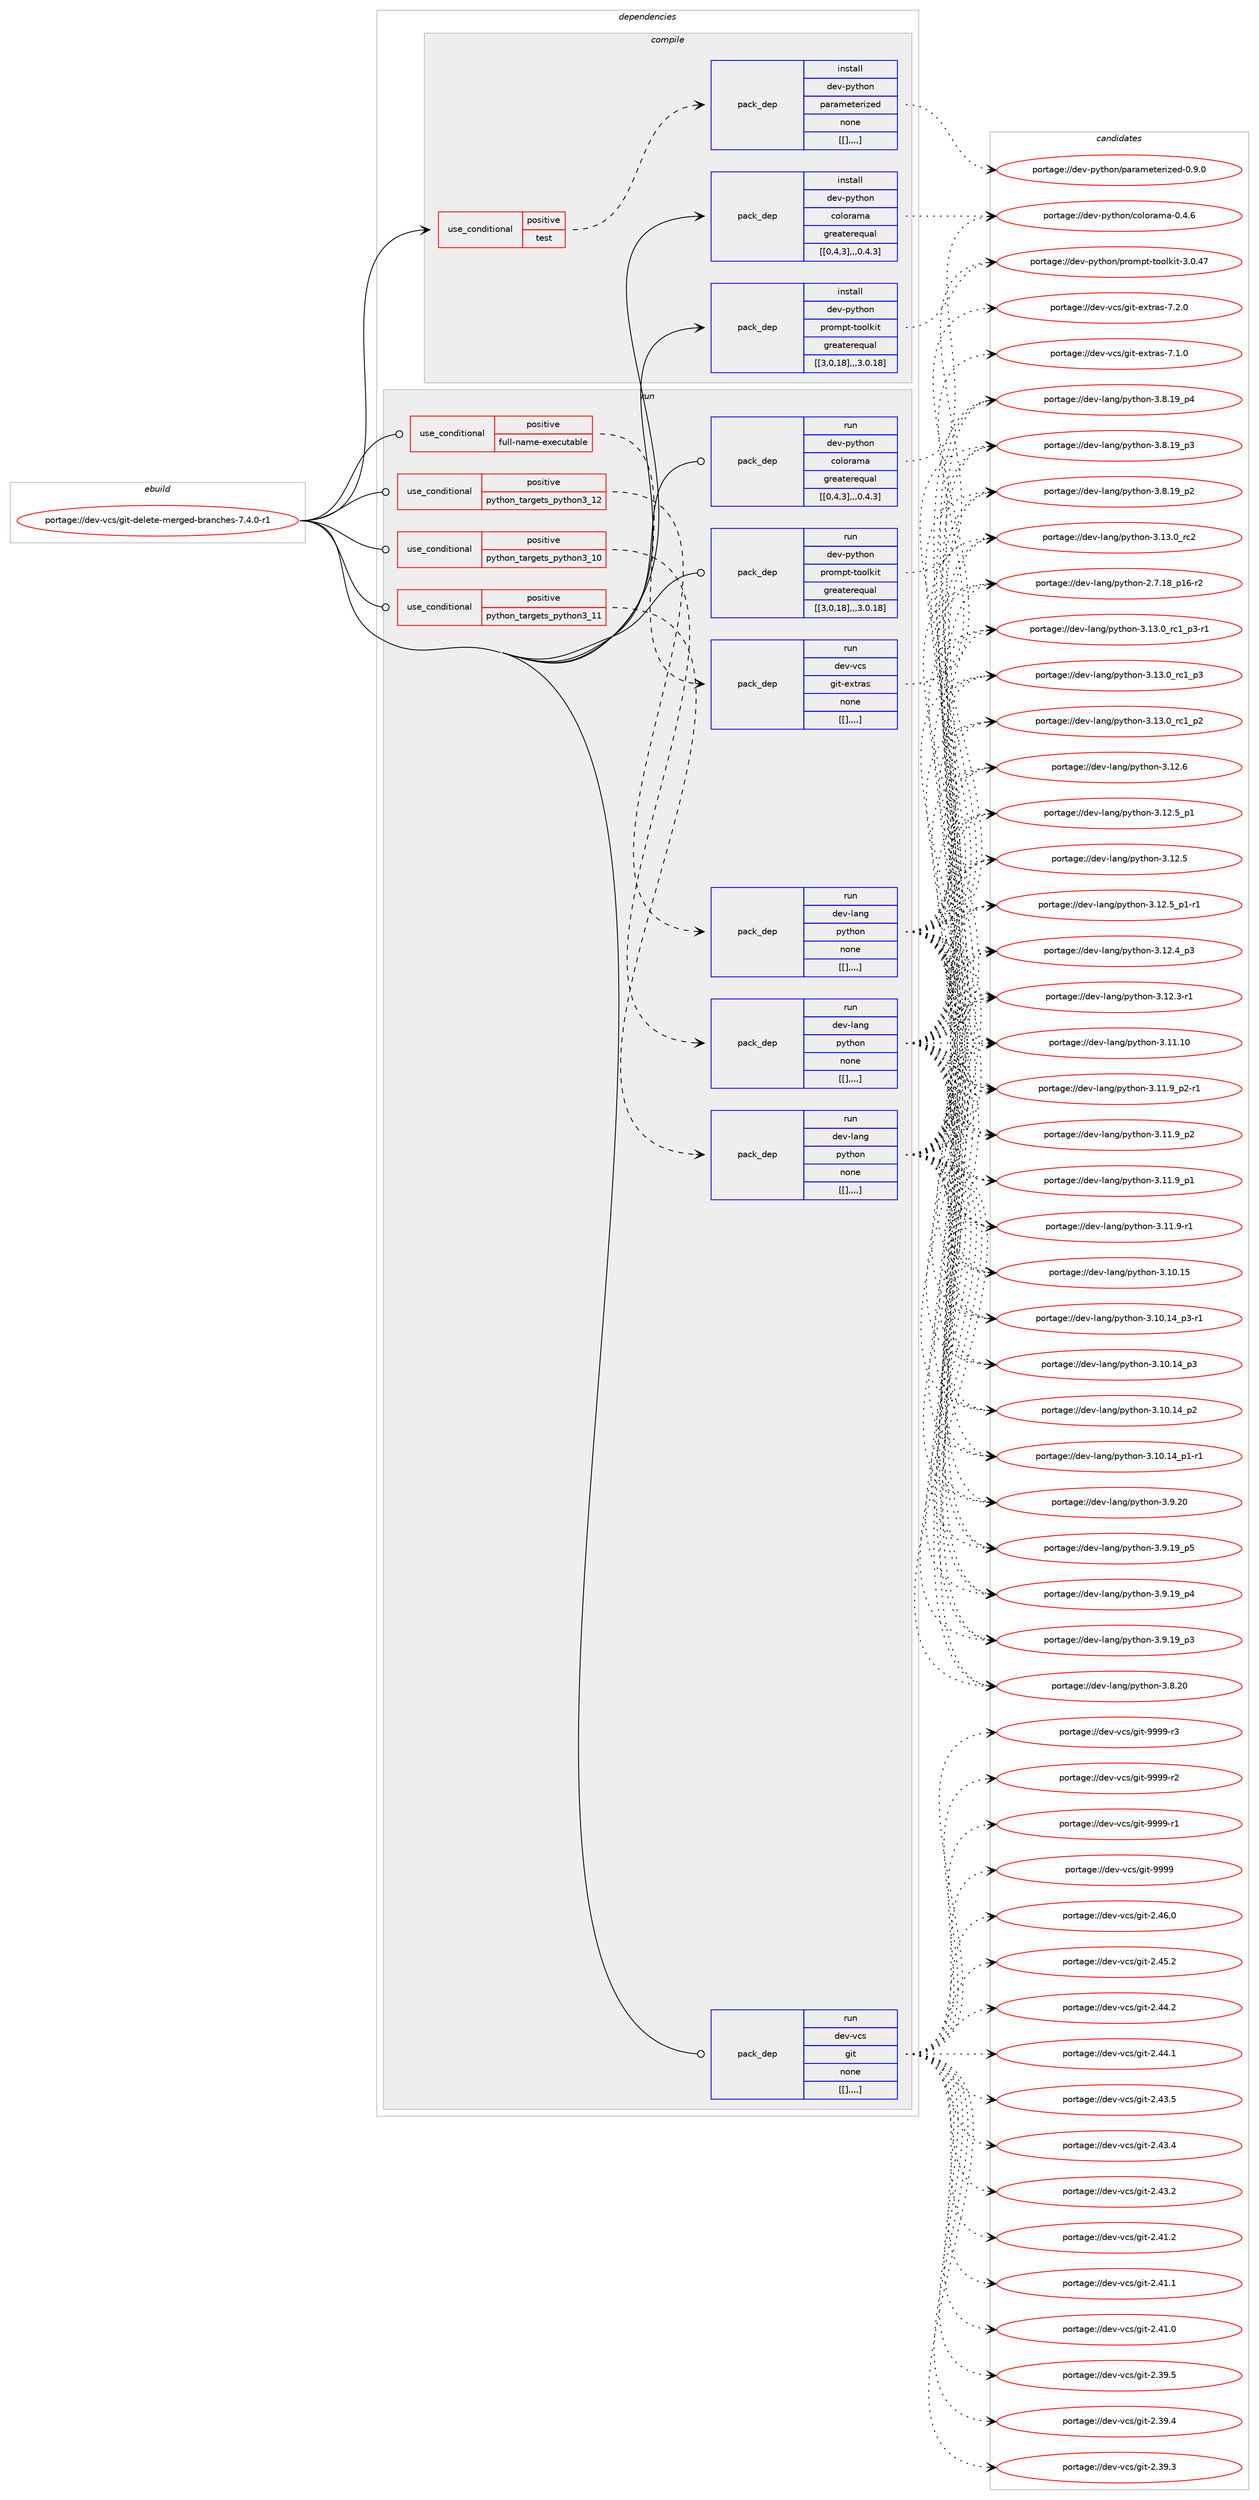 digraph prolog {

# *************
# Graph options
# *************

newrank=true;
concentrate=true;
compound=true;
graph [rankdir=LR,fontname=Helvetica,fontsize=10,ranksep=1.5];#, ranksep=2.5, nodesep=0.2];
edge  [arrowhead=vee];
node  [fontname=Helvetica,fontsize=10];

# **********
# The ebuild
# **********

subgraph cluster_leftcol {
color=gray;
label=<<i>ebuild</i>>;
id [label="portage://dev-vcs/git-delete-merged-branches-7.4.0-r1", color=red, width=4, href="../dev-vcs/git-delete-merged-branches-7.4.0-r1.svg"];
}

# ****************
# The dependencies
# ****************

subgraph cluster_midcol {
color=gray;
label=<<i>dependencies</i>>;
subgraph cluster_compile {
fillcolor="#eeeeee";
style=filled;
label=<<i>compile</i>>;
subgraph cond64292 {
dependency226148 [label=<<TABLE BORDER="0" CELLBORDER="1" CELLSPACING="0" CELLPADDING="4"><TR><TD ROWSPAN="3" CELLPADDING="10">use_conditional</TD></TR><TR><TD>positive</TD></TR><TR><TD>test</TD></TR></TABLE>>, shape=none, color=red];
subgraph pack160401 {
dependency226149 [label=<<TABLE BORDER="0" CELLBORDER="1" CELLSPACING="0" CELLPADDING="4" WIDTH="220"><TR><TD ROWSPAN="6" CELLPADDING="30">pack_dep</TD></TR><TR><TD WIDTH="110">install</TD></TR><TR><TD>dev-python</TD></TR><TR><TD>parameterized</TD></TR><TR><TD>none</TD></TR><TR><TD>[[],,,,]</TD></TR></TABLE>>, shape=none, color=blue];
}
dependency226148:e -> dependency226149:w [weight=20,style="dashed",arrowhead="vee"];
}
id:e -> dependency226148:w [weight=20,style="solid",arrowhead="vee"];
subgraph pack160402 {
dependency226150 [label=<<TABLE BORDER="0" CELLBORDER="1" CELLSPACING="0" CELLPADDING="4" WIDTH="220"><TR><TD ROWSPAN="6" CELLPADDING="30">pack_dep</TD></TR><TR><TD WIDTH="110">install</TD></TR><TR><TD>dev-python</TD></TR><TR><TD>colorama</TD></TR><TR><TD>greaterequal</TD></TR><TR><TD>[[0,4,3],,,0.4.3]</TD></TR></TABLE>>, shape=none, color=blue];
}
id:e -> dependency226150:w [weight=20,style="solid",arrowhead="vee"];
subgraph pack160403 {
dependency226151 [label=<<TABLE BORDER="0" CELLBORDER="1" CELLSPACING="0" CELLPADDING="4" WIDTH="220"><TR><TD ROWSPAN="6" CELLPADDING="30">pack_dep</TD></TR><TR><TD WIDTH="110">install</TD></TR><TR><TD>dev-python</TD></TR><TR><TD>prompt-toolkit</TD></TR><TR><TD>greaterequal</TD></TR><TR><TD>[[3,0,18],,,3.0.18]</TD></TR></TABLE>>, shape=none, color=blue];
}
id:e -> dependency226151:w [weight=20,style="solid",arrowhead="vee"];
}
subgraph cluster_compileandrun {
fillcolor="#eeeeee";
style=filled;
label=<<i>compile and run</i>>;
}
subgraph cluster_run {
fillcolor="#eeeeee";
style=filled;
label=<<i>run</i>>;
subgraph cond64293 {
dependency226152 [label=<<TABLE BORDER="0" CELLBORDER="1" CELLSPACING="0" CELLPADDING="4"><TR><TD ROWSPAN="3" CELLPADDING="10">use_conditional</TD></TR><TR><TD>positive</TD></TR><TR><TD>full-name-executable</TD></TR></TABLE>>, shape=none, color=red];
subgraph pack160404 {
dependency226153 [label=<<TABLE BORDER="0" CELLBORDER="1" CELLSPACING="0" CELLPADDING="4" WIDTH="220"><TR><TD ROWSPAN="6" CELLPADDING="30">pack_dep</TD></TR><TR><TD WIDTH="110">run</TD></TR><TR><TD>dev-vcs</TD></TR><TR><TD>git-extras</TD></TR><TR><TD>none</TD></TR><TR><TD>[[],,,,]</TD></TR></TABLE>>, shape=none, color=blue];
}
dependency226152:e -> dependency226153:w [weight=20,style="dashed",arrowhead="vee"];
}
id:e -> dependency226152:w [weight=20,style="solid",arrowhead="odot"];
subgraph cond64294 {
dependency226154 [label=<<TABLE BORDER="0" CELLBORDER="1" CELLSPACING="0" CELLPADDING="4"><TR><TD ROWSPAN="3" CELLPADDING="10">use_conditional</TD></TR><TR><TD>positive</TD></TR><TR><TD>python_targets_python3_10</TD></TR></TABLE>>, shape=none, color=red];
subgraph pack160405 {
dependency226155 [label=<<TABLE BORDER="0" CELLBORDER="1" CELLSPACING="0" CELLPADDING="4" WIDTH="220"><TR><TD ROWSPAN="6" CELLPADDING="30">pack_dep</TD></TR><TR><TD WIDTH="110">run</TD></TR><TR><TD>dev-lang</TD></TR><TR><TD>python</TD></TR><TR><TD>none</TD></TR><TR><TD>[[],,,,]</TD></TR></TABLE>>, shape=none, color=blue];
}
dependency226154:e -> dependency226155:w [weight=20,style="dashed",arrowhead="vee"];
}
id:e -> dependency226154:w [weight=20,style="solid",arrowhead="odot"];
subgraph cond64295 {
dependency226156 [label=<<TABLE BORDER="0" CELLBORDER="1" CELLSPACING="0" CELLPADDING="4"><TR><TD ROWSPAN="3" CELLPADDING="10">use_conditional</TD></TR><TR><TD>positive</TD></TR><TR><TD>python_targets_python3_11</TD></TR></TABLE>>, shape=none, color=red];
subgraph pack160406 {
dependency226157 [label=<<TABLE BORDER="0" CELLBORDER="1" CELLSPACING="0" CELLPADDING="4" WIDTH="220"><TR><TD ROWSPAN="6" CELLPADDING="30">pack_dep</TD></TR><TR><TD WIDTH="110">run</TD></TR><TR><TD>dev-lang</TD></TR><TR><TD>python</TD></TR><TR><TD>none</TD></TR><TR><TD>[[],,,,]</TD></TR></TABLE>>, shape=none, color=blue];
}
dependency226156:e -> dependency226157:w [weight=20,style="dashed",arrowhead="vee"];
}
id:e -> dependency226156:w [weight=20,style="solid",arrowhead="odot"];
subgraph cond64296 {
dependency226158 [label=<<TABLE BORDER="0" CELLBORDER="1" CELLSPACING="0" CELLPADDING="4"><TR><TD ROWSPAN="3" CELLPADDING="10">use_conditional</TD></TR><TR><TD>positive</TD></TR><TR><TD>python_targets_python3_12</TD></TR></TABLE>>, shape=none, color=red];
subgraph pack160407 {
dependency226159 [label=<<TABLE BORDER="0" CELLBORDER="1" CELLSPACING="0" CELLPADDING="4" WIDTH="220"><TR><TD ROWSPAN="6" CELLPADDING="30">pack_dep</TD></TR><TR><TD WIDTH="110">run</TD></TR><TR><TD>dev-lang</TD></TR><TR><TD>python</TD></TR><TR><TD>none</TD></TR><TR><TD>[[],,,,]</TD></TR></TABLE>>, shape=none, color=blue];
}
dependency226158:e -> dependency226159:w [weight=20,style="dashed",arrowhead="vee"];
}
id:e -> dependency226158:w [weight=20,style="solid",arrowhead="odot"];
subgraph pack160408 {
dependency226160 [label=<<TABLE BORDER="0" CELLBORDER="1" CELLSPACING="0" CELLPADDING="4" WIDTH="220"><TR><TD ROWSPAN="6" CELLPADDING="30">pack_dep</TD></TR><TR><TD WIDTH="110">run</TD></TR><TR><TD>dev-python</TD></TR><TR><TD>colorama</TD></TR><TR><TD>greaterequal</TD></TR><TR><TD>[[0,4,3],,,0.4.3]</TD></TR></TABLE>>, shape=none, color=blue];
}
id:e -> dependency226160:w [weight=20,style="solid",arrowhead="odot"];
subgraph pack160409 {
dependency226161 [label=<<TABLE BORDER="0" CELLBORDER="1" CELLSPACING="0" CELLPADDING="4" WIDTH="220"><TR><TD ROWSPAN="6" CELLPADDING="30">pack_dep</TD></TR><TR><TD WIDTH="110">run</TD></TR><TR><TD>dev-python</TD></TR><TR><TD>prompt-toolkit</TD></TR><TR><TD>greaterequal</TD></TR><TR><TD>[[3,0,18],,,3.0.18]</TD></TR></TABLE>>, shape=none, color=blue];
}
id:e -> dependency226161:w [weight=20,style="solid",arrowhead="odot"];
subgraph pack160410 {
dependency226162 [label=<<TABLE BORDER="0" CELLBORDER="1" CELLSPACING="0" CELLPADDING="4" WIDTH="220"><TR><TD ROWSPAN="6" CELLPADDING="30">pack_dep</TD></TR><TR><TD WIDTH="110">run</TD></TR><TR><TD>dev-vcs</TD></TR><TR><TD>git</TD></TR><TR><TD>none</TD></TR><TR><TD>[[],,,,]</TD></TR></TABLE>>, shape=none, color=blue];
}
id:e -> dependency226162:w [weight=20,style="solid",arrowhead="odot"];
}
}

# **************
# The candidates
# **************

subgraph cluster_choices {
rank=same;
color=gray;
label=<<i>candidates</i>>;

subgraph choice160401 {
color=black;
nodesep=1;
choice10010111845112121116104111110471129711497109101116101114105122101100454846574648 [label="portage://dev-python/parameterized-0.9.0", color=red, width=4,href="../dev-python/parameterized-0.9.0.svg"];
dependency226149:e -> choice10010111845112121116104111110471129711497109101116101114105122101100454846574648:w [style=dotted,weight="100"];
}
subgraph choice160402 {
color=black;
nodesep=1;
choice1001011184511212111610411111047991111081111149710997454846524654 [label="portage://dev-python/colorama-0.4.6", color=red, width=4,href="../dev-python/colorama-0.4.6.svg"];
dependency226150:e -> choice1001011184511212111610411111047991111081111149710997454846524654:w [style=dotted,weight="100"];
}
subgraph choice160403 {
color=black;
nodesep=1;
choice10010111845112121116104111110471121141111091121164511611111110810710511645514648465255 [label="portage://dev-python/prompt-toolkit-3.0.47", color=red, width=4,href="../dev-python/prompt-toolkit-3.0.47.svg"];
dependency226151:e -> choice10010111845112121116104111110471121141111091121164511611111110810710511645514648465255:w [style=dotted,weight="100"];
}
subgraph choice160404 {
color=black;
nodesep=1;
choice1001011184511899115471031051164510112011611497115455546504648 [label="portage://dev-vcs/git-extras-7.2.0", color=red, width=4,href="../dev-vcs/git-extras-7.2.0.svg"];
choice1001011184511899115471031051164510112011611497115455546494648 [label="portage://dev-vcs/git-extras-7.1.0", color=red, width=4,href="../dev-vcs/git-extras-7.1.0.svg"];
dependency226153:e -> choice1001011184511899115471031051164510112011611497115455546504648:w [style=dotted,weight="100"];
dependency226153:e -> choice1001011184511899115471031051164510112011611497115455546494648:w [style=dotted,weight="100"];
}
subgraph choice160405 {
color=black;
nodesep=1;
choice10010111845108971101034711212111610411111045514649514648951149950 [label="portage://dev-lang/python-3.13.0_rc2", color=red, width=4,href="../dev-lang/python-3.13.0_rc2.svg"];
choice1001011184510897110103471121211161041111104551464951464895114994995112514511449 [label="portage://dev-lang/python-3.13.0_rc1_p3-r1", color=red, width=4,href="../dev-lang/python-3.13.0_rc1_p3-r1.svg"];
choice100101118451089711010347112121116104111110455146495146489511499499511251 [label="portage://dev-lang/python-3.13.0_rc1_p3", color=red, width=4,href="../dev-lang/python-3.13.0_rc1_p3.svg"];
choice100101118451089711010347112121116104111110455146495146489511499499511250 [label="portage://dev-lang/python-3.13.0_rc1_p2", color=red, width=4,href="../dev-lang/python-3.13.0_rc1_p2.svg"];
choice10010111845108971101034711212111610411111045514649504654 [label="portage://dev-lang/python-3.12.6", color=red, width=4,href="../dev-lang/python-3.12.6.svg"];
choice1001011184510897110103471121211161041111104551464950465395112494511449 [label="portage://dev-lang/python-3.12.5_p1-r1", color=red, width=4,href="../dev-lang/python-3.12.5_p1-r1.svg"];
choice100101118451089711010347112121116104111110455146495046539511249 [label="portage://dev-lang/python-3.12.5_p1", color=red, width=4,href="../dev-lang/python-3.12.5_p1.svg"];
choice10010111845108971101034711212111610411111045514649504653 [label="portage://dev-lang/python-3.12.5", color=red, width=4,href="../dev-lang/python-3.12.5.svg"];
choice100101118451089711010347112121116104111110455146495046529511251 [label="portage://dev-lang/python-3.12.4_p3", color=red, width=4,href="../dev-lang/python-3.12.4_p3.svg"];
choice100101118451089711010347112121116104111110455146495046514511449 [label="portage://dev-lang/python-3.12.3-r1", color=red, width=4,href="../dev-lang/python-3.12.3-r1.svg"];
choice1001011184510897110103471121211161041111104551464949464948 [label="portage://dev-lang/python-3.11.10", color=red, width=4,href="../dev-lang/python-3.11.10.svg"];
choice1001011184510897110103471121211161041111104551464949465795112504511449 [label="portage://dev-lang/python-3.11.9_p2-r1", color=red, width=4,href="../dev-lang/python-3.11.9_p2-r1.svg"];
choice100101118451089711010347112121116104111110455146494946579511250 [label="portage://dev-lang/python-3.11.9_p2", color=red, width=4,href="../dev-lang/python-3.11.9_p2.svg"];
choice100101118451089711010347112121116104111110455146494946579511249 [label="portage://dev-lang/python-3.11.9_p1", color=red, width=4,href="../dev-lang/python-3.11.9_p1.svg"];
choice100101118451089711010347112121116104111110455146494946574511449 [label="portage://dev-lang/python-3.11.9-r1", color=red, width=4,href="../dev-lang/python-3.11.9-r1.svg"];
choice1001011184510897110103471121211161041111104551464948464953 [label="portage://dev-lang/python-3.10.15", color=red, width=4,href="../dev-lang/python-3.10.15.svg"];
choice100101118451089711010347112121116104111110455146494846495295112514511449 [label="portage://dev-lang/python-3.10.14_p3-r1", color=red, width=4,href="../dev-lang/python-3.10.14_p3-r1.svg"];
choice10010111845108971101034711212111610411111045514649484649529511251 [label="portage://dev-lang/python-3.10.14_p3", color=red, width=4,href="../dev-lang/python-3.10.14_p3.svg"];
choice10010111845108971101034711212111610411111045514649484649529511250 [label="portage://dev-lang/python-3.10.14_p2", color=red, width=4,href="../dev-lang/python-3.10.14_p2.svg"];
choice100101118451089711010347112121116104111110455146494846495295112494511449 [label="portage://dev-lang/python-3.10.14_p1-r1", color=red, width=4,href="../dev-lang/python-3.10.14_p1-r1.svg"];
choice10010111845108971101034711212111610411111045514657465048 [label="portage://dev-lang/python-3.9.20", color=red, width=4,href="../dev-lang/python-3.9.20.svg"];
choice100101118451089711010347112121116104111110455146574649579511253 [label="portage://dev-lang/python-3.9.19_p5", color=red, width=4,href="../dev-lang/python-3.9.19_p5.svg"];
choice100101118451089711010347112121116104111110455146574649579511252 [label="portage://dev-lang/python-3.9.19_p4", color=red, width=4,href="../dev-lang/python-3.9.19_p4.svg"];
choice100101118451089711010347112121116104111110455146574649579511251 [label="portage://dev-lang/python-3.9.19_p3", color=red, width=4,href="../dev-lang/python-3.9.19_p3.svg"];
choice10010111845108971101034711212111610411111045514656465048 [label="portage://dev-lang/python-3.8.20", color=red, width=4,href="../dev-lang/python-3.8.20.svg"];
choice100101118451089711010347112121116104111110455146564649579511252 [label="portage://dev-lang/python-3.8.19_p4", color=red, width=4,href="../dev-lang/python-3.8.19_p4.svg"];
choice100101118451089711010347112121116104111110455146564649579511251 [label="portage://dev-lang/python-3.8.19_p3", color=red, width=4,href="../dev-lang/python-3.8.19_p3.svg"];
choice100101118451089711010347112121116104111110455146564649579511250 [label="portage://dev-lang/python-3.8.19_p2", color=red, width=4,href="../dev-lang/python-3.8.19_p2.svg"];
choice100101118451089711010347112121116104111110455046554649569511249544511450 [label="portage://dev-lang/python-2.7.18_p16-r2", color=red, width=4,href="../dev-lang/python-2.7.18_p16-r2.svg"];
dependency226155:e -> choice10010111845108971101034711212111610411111045514649514648951149950:w [style=dotted,weight="100"];
dependency226155:e -> choice1001011184510897110103471121211161041111104551464951464895114994995112514511449:w [style=dotted,weight="100"];
dependency226155:e -> choice100101118451089711010347112121116104111110455146495146489511499499511251:w [style=dotted,weight="100"];
dependency226155:e -> choice100101118451089711010347112121116104111110455146495146489511499499511250:w [style=dotted,weight="100"];
dependency226155:e -> choice10010111845108971101034711212111610411111045514649504654:w [style=dotted,weight="100"];
dependency226155:e -> choice1001011184510897110103471121211161041111104551464950465395112494511449:w [style=dotted,weight="100"];
dependency226155:e -> choice100101118451089711010347112121116104111110455146495046539511249:w [style=dotted,weight="100"];
dependency226155:e -> choice10010111845108971101034711212111610411111045514649504653:w [style=dotted,weight="100"];
dependency226155:e -> choice100101118451089711010347112121116104111110455146495046529511251:w [style=dotted,weight="100"];
dependency226155:e -> choice100101118451089711010347112121116104111110455146495046514511449:w [style=dotted,weight="100"];
dependency226155:e -> choice1001011184510897110103471121211161041111104551464949464948:w [style=dotted,weight="100"];
dependency226155:e -> choice1001011184510897110103471121211161041111104551464949465795112504511449:w [style=dotted,weight="100"];
dependency226155:e -> choice100101118451089711010347112121116104111110455146494946579511250:w [style=dotted,weight="100"];
dependency226155:e -> choice100101118451089711010347112121116104111110455146494946579511249:w [style=dotted,weight="100"];
dependency226155:e -> choice100101118451089711010347112121116104111110455146494946574511449:w [style=dotted,weight="100"];
dependency226155:e -> choice1001011184510897110103471121211161041111104551464948464953:w [style=dotted,weight="100"];
dependency226155:e -> choice100101118451089711010347112121116104111110455146494846495295112514511449:w [style=dotted,weight="100"];
dependency226155:e -> choice10010111845108971101034711212111610411111045514649484649529511251:w [style=dotted,weight="100"];
dependency226155:e -> choice10010111845108971101034711212111610411111045514649484649529511250:w [style=dotted,weight="100"];
dependency226155:e -> choice100101118451089711010347112121116104111110455146494846495295112494511449:w [style=dotted,weight="100"];
dependency226155:e -> choice10010111845108971101034711212111610411111045514657465048:w [style=dotted,weight="100"];
dependency226155:e -> choice100101118451089711010347112121116104111110455146574649579511253:w [style=dotted,weight="100"];
dependency226155:e -> choice100101118451089711010347112121116104111110455146574649579511252:w [style=dotted,weight="100"];
dependency226155:e -> choice100101118451089711010347112121116104111110455146574649579511251:w [style=dotted,weight="100"];
dependency226155:e -> choice10010111845108971101034711212111610411111045514656465048:w [style=dotted,weight="100"];
dependency226155:e -> choice100101118451089711010347112121116104111110455146564649579511252:w [style=dotted,weight="100"];
dependency226155:e -> choice100101118451089711010347112121116104111110455146564649579511251:w [style=dotted,weight="100"];
dependency226155:e -> choice100101118451089711010347112121116104111110455146564649579511250:w [style=dotted,weight="100"];
dependency226155:e -> choice100101118451089711010347112121116104111110455046554649569511249544511450:w [style=dotted,weight="100"];
}
subgraph choice160406 {
color=black;
nodesep=1;
choice10010111845108971101034711212111610411111045514649514648951149950 [label="portage://dev-lang/python-3.13.0_rc2", color=red, width=4,href="../dev-lang/python-3.13.0_rc2.svg"];
choice1001011184510897110103471121211161041111104551464951464895114994995112514511449 [label="portage://dev-lang/python-3.13.0_rc1_p3-r1", color=red, width=4,href="../dev-lang/python-3.13.0_rc1_p3-r1.svg"];
choice100101118451089711010347112121116104111110455146495146489511499499511251 [label="portage://dev-lang/python-3.13.0_rc1_p3", color=red, width=4,href="../dev-lang/python-3.13.0_rc1_p3.svg"];
choice100101118451089711010347112121116104111110455146495146489511499499511250 [label="portage://dev-lang/python-3.13.0_rc1_p2", color=red, width=4,href="../dev-lang/python-3.13.0_rc1_p2.svg"];
choice10010111845108971101034711212111610411111045514649504654 [label="portage://dev-lang/python-3.12.6", color=red, width=4,href="../dev-lang/python-3.12.6.svg"];
choice1001011184510897110103471121211161041111104551464950465395112494511449 [label="portage://dev-lang/python-3.12.5_p1-r1", color=red, width=4,href="../dev-lang/python-3.12.5_p1-r1.svg"];
choice100101118451089711010347112121116104111110455146495046539511249 [label="portage://dev-lang/python-3.12.5_p1", color=red, width=4,href="../dev-lang/python-3.12.5_p1.svg"];
choice10010111845108971101034711212111610411111045514649504653 [label="portage://dev-lang/python-3.12.5", color=red, width=4,href="../dev-lang/python-3.12.5.svg"];
choice100101118451089711010347112121116104111110455146495046529511251 [label="portage://dev-lang/python-3.12.4_p3", color=red, width=4,href="../dev-lang/python-3.12.4_p3.svg"];
choice100101118451089711010347112121116104111110455146495046514511449 [label="portage://dev-lang/python-3.12.3-r1", color=red, width=4,href="../dev-lang/python-3.12.3-r1.svg"];
choice1001011184510897110103471121211161041111104551464949464948 [label="portage://dev-lang/python-3.11.10", color=red, width=4,href="../dev-lang/python-3.11.10.svg"];
choice1001011184510897110103471121211161041111104551464949465795112504511449 [label="portage://dev-lang/python-3.11.9_p2-r1", color=red, width=4,href="../dev-lang/python-3.11.9_p2-r1.svg"];
choice100101118451089711010347112121116104111110455146494946579511250 [label="portage://dev-lang/python-3.11.9_p2", color=red, width=4,href="../dev-lang/python-3.11.9_p2.svg"];
choice100101118451089711010347112121116104111110455146494946579511249 [label="portage://dev-lang/python-3.11.9_p1", color=red, width=4,href="../dev-lang/python-3.11.9_p1.svg"];
choice100101118451089711010347112121116104111110455146494946574511449 [label="portage://dev-lang/python-3.11.9-r1", color=red, width=4,href="../dev-lang/python-3.11.9-r1.svg"];
choice1001011184510897110103471121211161041111104551464948464953 [label="portage://dev-lang/python-3.10.15", color=red, width=4,href="../dev-lang/python-3.10.15.svg"];
choice100101118451089711010347112121116104111110455146494846495295112514511449 [label="portage://dev-lang/python-3.10.14_p3-r1", color=red, width=4,href="../dev-lang/python-3.10.14_p3-r1.svg"];
choice10010111845108971101034711212111610411111045514649484649529511251 [label="portage://dev-lang/python-3.10.14_p3", color=red, width=4,href="../dev-lang/python-3.10.14_p3.svg"];
choice10010111845108971101034711212111610411111045514649484649529511250 [label="portage://dev-lang/python-3.10.14_p2", color=red, width=4,href="../dev-lang/python-3.10.14_p2.svg"];
choice100101118451089711010347112121116104111110455146494846495295112494511449 [label="portage://dev-lang/python-3.10.14_p1-r1", color=red, width=4,href="../dev-lang/python-3.10.14_p1-r1.svg"];
choice10010111845108971101034711212111610411111045514657465048 [label="portage://dev-lang/python-3.9.20", color=red, width=4,href="../dev-lang/python-3.9.20.svg"];
choice100101118451089711010347112121116104111110455146574649579511253 [label="portage://dev-lang/python-3.9.19_p5", color=red, width=4,href="../dev-lang/python-3.9.19_p5.svg"];
choice100101118451089711010347112121116104111110455146574649579511252 [label="portage://dev-lang/python-3.9.19_p4", color=red, width=4,href="../dev-lang/python-3.9.19_p4.svg"];
choice100101118451089711010347112121116104111110455146574649579511251 [label="portage://dev-lang/python-3.9.19_p3", color=red, width=4,href="../dev-lang/python-3.9.19_p3.svg"];
choice10010111845108971101034711212111610411111045514656465048 [label="portage://dev-lang/python-3.8.20", color=red, width=4,href="../dev-lang/python-3.8.20.svg"];
choice100101118451089711010347112121116104111110455146564649579511252 [label="portage://dev-lang/python-3.8.19_p4", color=red, width=4,href="../dev-lang/python-3.8.19_p4.svg"];
choice100101118451089711010347112121116104111110455146564649579511251 [label="portage://dev-lang/python-3.8.19_p3", color=red, width=4,href="../dev-lang/python-3.8.19_p3.svg"];
choice100101118451089711010347112121116104111110455146564649579511250 [label="portage://dev-lang/python-3.8.19_p2", color=red, width=4,href="../dev-lang/python-3.8.19_p2.svg"];
choice100101118451089711010347112121116104111110455046554649569511249544511450 [label="portage://dev-lang/python-2.7.18_p16-r2", color=red, width=4,href="../dev-lang/python-2.7.18_p16-r2.svg"];
dependency226157:e -> choice10010111845108971101034711212111610411111045514649514648951149950:w [style=dotted,weight="100"];
dependency226157:e -> choice1001011184510897110103471121211161041111104551464951464895114994995112514511449:w [style=dotted,weight="100"];
dependency226157:e -> choice100101118451089711010347112121116104111110455146495146489511499499511251:w [style=dotted,weight="100"];
dependency226157:e -> choice100101118451089711010347112121116104111110455146495146489511499499511250:w [style=dotted,weight="100"];
dependency226157:e -> choice10010111845108971101034711212111610411111045514649504654:w [style=dotted,weight="100"];
dependency226157:e -> choice1001011184510897110103471121211161041111104551464950465395112494511449:w [style=dotted,weight="100"];
dependency226157:e -> choice100101118451089711010347112121116104111110455146495046539511249:w [style=dotted,weight="100"];
dependency226157:e -> choice10010111845108971101034711212111610411111045514649504653:w [style=dotted,weight="100"];
dependency226157:e -> choice100101118451089711010347112121116104111110455146495046529511251:w [style=dotted,weight="100"];
dependency226157:e -> choice100101118451089711010347112121116104111110455146495046514511449:w [style=dotted,weight="100"];
dependency226157:e -> choice1001011184510897110103471121211161041111104551464949464948:w [style=dotted,weight="100"];
dependency226157:e -> choice1001011184510897110103471121211161041111104551464949465795112504511449:w [style=dotted,weight="100"];
dependency226157:e -> choice100101118451089711010347112121116104111110455146494946579511250:w [style=dotted,weight="100"];
dependency226157:e -> choice100101118451089711010347112121116104111110455146494946579511249:w [style=dotted,weight="100"];
dependency226157:e -> choice100101118451089711010347112121116104111110455146494946574511449:w [style=dotted,weight="100"];
dependency226157:e -> choice1001011184510897110103471121211161041111104551464948464953:w [style=dotted,weight="100"];
dependency226157:e -> choice100101118451089711010347112121116104111110455146494846495295112514511449:w [style=dotted,weight="100"];
dependency226157:e -> choice10010111845108971101034711212111610411111045514649484649529511251:w [style=dotted,weight="100"];
dependency226157:e -> choice10010111845108971101034711212111610411111045514649484649529511250:w [style=dotted,weight="100"];
dependency226157:e -> choice100101118451089711010347112121116104111110455146494846495295112494511449:w [style=dotted,weight="100"];
dependency226157:e -> choice10010111845108971101034711212111610411111045514657465048:w [style=dotted,weight="100"];
dependency226157:e -> choice100101118451089711010347112121116104111110455146574649579511253:w [style=dotted,weight="100"];
dependency226157:e -> choice100101118451089711010347112121116104111110455146574649579511252:w [style=dotted,weight="100"];
dependency226157:e -> choice100101118451089711010347112121116104111110455146574649579511251:w [style=dotted,weight="100"];
dependency226157:e -> choice10010111845108971101034711212111610411111045514656465048:w [style=dotted,weight="100"];
dependency226157:e -> choice100101118451089711010347112121116104111110455146564649579511252:w [style=dotted,weight="100"];
dependency226157:e -> choice100101118451089711010347112121116104111110455146564649579511251:w [style=dotted,weight="100"];
dependency226157:e -> choice100101118451089711010347112121116104111110455146564649579511250:w [style=dotted,weight="100"];
dependency226157:e -> choice100101118451089711010347112121116104111110455046554649569511249544511450:w [style=dotted,weight="100"];
}
subgraph choice160407 {
color=black;
nodesep=1;
choice10010111845108971101034711212111610411111045514649514648951149950 [label="portage://dev-lang/python-3.13.0_rc2", color=red, width=4,href="../dev-lang/python-3.13.0_rc2.svg"];
choice1001011184510897110103471121211161041111104551464951464895114994995112514511449 [label="portage://dev-lang/python-3.13.0_rc1_p3-r1", color=red, width=4,href="../dev-lang/python-3.13.0_rc1_p3-r1.svg"];
choice100101118451089711010347112121116104111110455146495146489511499499511251 [label="portage://dev-lang/python-3.13.0_rc1_p3", color=red, width=4,href="../dev-lang/python-3.13.0_rc1_p3.svg"];
choice100101118451089711010347112121116104111110455146495146489511499499511250 [label="portage://dev-lang/python-3.13.0_rc1_p2", color=red, width=4,href="../dev-lang/python-3.13.0_rc1_p2.svg"];
choice10010111845108971101034711212111610411111045514649504654 [label="portage://dev-lang/python-3.12.6", color=red, width=4,href="../dev-lang/python-3.12.6.svg"];
choice1001011184510897110103471121211161041111104551464950465395112494511449 [label="portage://dev-lang/python-3.12.5_p1-r1", color=red, width=4,href="../dev-lang/python-3.12.5_p1-r1.svg"];
choice100101118451089711010347112121116104111110455146495046539511249 [label="portage://dev-lang/python-3.12.5_p1", color=red, width=4,href="../dev-lang/python-3.12.5_p1.svg"];
choice10010111845108971101034711212111610411111045514649504653 [label="portage://dev-lang/python-3.12.5", color=red, width=4,href="../dev-lang/python-3.12.5.svg"];
choice100101118451089711010347112121116104111110455146495046529511251 [label="portage://dev-lang/python-3.12.4_p3", color=red, width=4,href="../dev-lang/python-3.12.4_p3.svg"];
choice100101118451089711010347112121116104111110455146495046514511449 [label="portage://dev-lang/python-3.12.3-r1", color=red, width=4,href="../dev-lang/python-3.12.3-r1.svg"];
choice1001011184510897110103471121211161041111104551464949464948 [label="portage://dev-lang/python-3.11.10", color=red, width=4,href="../dev-lang/python-3.11.10.svg"];
choice1001011184510897110103471121211161041111104551464949465795112504511449 [label="portage://dev-lang/python-3.11.9_p2-r1", color=red, width=4,href="../dev-lang/python-3.11.9_p2-r1.svg"];
choice100101118451089711010347112121116104111110455146494946579511250 [label="portage://dev-lang/python-3.11.9_p2", color=red, width=4,href="../dev-lang/python-3.11.9_p2.svg"];
choice100101118451089711010347112121116104111110455146494946579511249 [label="portage://dev-lang/python-3.11.9_p1", color=red, width=4,href="../dev-lang/python-3.11.9_p1.svg"];
choice100101118451089711010347112121116104111110455146494946574511449 [label="portage://dev-lang/python-3.11.9-r1", color=red, width=4,href="../dev-lang/python-3.11.9-r1.svg"];
choice1001011184510897110103471121211161041111104551464948464953 [label="portage://dev-lang/python-3.10.15", color=red, width=4,href="../dev-lang/python-3.10.15.svg"];
choice100101118451089711010347112121116104111110455146494846495295112514511449 [label="portage://dev-lang/python-3.10.14_p3-r1", color=red, width=4,href="../dev-lang/python-3.10.14_p3-r1.svg"];
choice10010111845108971101034711212111610411111045514649484649529511251 [label="portage://dev-lang/python-3.10.14_p3", color=red, width=4,href="../dev-lang/python-3.10.14_p3.svg"];
choice10010111845108971101034711212111610411111045514649484649529511250 [label="portage://dev-lang/python-3.10.14_p2", color=red, width=4,href="../dev-lang/python-3.10.14_p2.svg"];
choice100101118451089711010347112121116104111110455146494846495295112494511449 [label="portage://dev-lang/python-3.10.14_p1-r1", color=red, width=4,href="../dev-lang/python-3.10.14_p1-r1.svg"];
choice10010111845108971101034711212111610411111045514657465048 [label="portage://dev-lang/python-3.9.20", color=red, width=4,href="../dev-lang/python-3.9.20.svg"];
choice100101118451089711010347112121116104111110455146574649579511253 [label="portage://dev-lang/python-3.9.19_p5", color=red, width=4,href="../dev-lang/python-3.9.19_p5.svg"];
choice100101118451089711010347112121116104111110455146574649579511252 [label="portage://dev-lang/python-3.9.19_p4", color=red, width=4,href="../dev-lang/python-3.9.19_p4.svg"];
choice100101118451089711010347112121116104111110455146574649579511251 [label="portage://dev-lang/python-3.9.19_p3", color=red, width=4,href="../dev-lang/python-3.9.19_p3.svg"];
choice10010111845108971101034711212111610411111045514656465048 [label="portage://dev-lang/python-3.8.20", color=red, width=4,href="../dev-lang/python-3.8.20.svg"];
choice100101118451089711010347112121116104111110455146564649579511252 [label="portage://dev-lang/python-3.8.19_p4", color=red, width=4,href="../dev-lang/python-3.8.19_p4.svg"];
choice100101118451089711010347112121116104111110455146564649579511251 [label="portage://dev-lang/python-3.8.19_p3", color=red, width=4,href="../dev-lang/python-3.8.19_p3.svg"];
choice100101118451089711010347112121116104111110455146564649579511250 [label="portage://dev-lang/python-3.8.19_p2", color=red, width=4,href="../dev-lang/python-3.8.19_p2.svg"];
choice100101118451089711010347112121116104111110455046554649569511249544511450 [label="portage://dev-lang/python-2.7.18_p16-r2", color=red, width=4,href="../dev-lang/python-2.7.18_p16-r2.svg"];
dependency226159:e -> choice10010111845108971101034711212111610411111045514649514648951149950:w [style=dotted,weight="100"];
dependency226159:e -> choice1001011184510897110103471121211161041111104551464951464895114994995112514511449:w [style=dotted,weight="100"];
dependency226159:e -> choice100101118451089711010347112121116104111110455146495146489511499499511251:w [style=dotted,weight="100"];
dependency226159:e -> choice100101118451089711010347112121116104111110455146495146489511499499511250:w [style=dotted,weight="100"];
dependency226159:e -> choice10010111845108971101034711212111610411111045514649504654:w [style=dotted,weight="100"];
dependency226159:e -> choice1001011184510897110103471121211161041111104551464950465395112494511449:w [style=dotted,weight="100"];
dependency226159:e -> choice100101118451089711010347112121116104111110455146495046539511249:w [style=dotted,weight="100"];
dependency226159:e -> choice10010111845108971101034711212111610411111045514649504653:w [style=dotted,weight="100"];
dependency226159:e -> choice100101118451089711010347112121116104111110455146495046529511251:w [style=dotted,weight="100"];
dependency226159:e -> choice100101118451089711010347112121116104111110455146495046514511449:w [style=dotted,weight="100"];
dependency226159:e -> choice1001011184510897110103471121211161041111104551464949464948:w [style=dotted,weight="100"];
dependency226159:e -> choice1001011184510897110103471121211161041111104551464949465795112504511449:w [style=dotted,weight="100"];
dependency226159:e -> choice100101118451089711010347112121116104111110455146494946579511250:w [style=dotted,weight="100"];
dependency226159:e -> choice100101118451089711010347112121116104111110455146494946579511249:w [style=dotted,weight="100"];
dependency226159:e -> choice100101118451089711010347112121116104111110455146494946574511449:w [style=dotted,weight="100"];
dependency226159:e -> choice1001011184510897110103471121211161041111104551464948464953:w [style=dotted,weight="100"];
dependency226159:e -> choice100101118451089711010347112121116104111110455146494846495295112514511449:w [style=dotted,weight="100"];
dependency226159:e -> choice10010111845108971101034711212111610411111045514649484649529511251:w [style=dotted,weight="100"];
dependency226159:e -> choice10010111845108971101034711212111610411111045514649484649529511250:w [style=dotted,weight="100"];
dependency226159:e -> choice100101118451089711010347112121116104111110455146494846495295112494511449:w [style=dotted,weight="100"];
dependency226159:e -> choice10010111845108971101034711212111610411111045514657465048:w [style=dotted,weight="100"];
dependency226159:e -> choice100101118451089711010347112121116104111110455146574649579511253:w [style=dotted,weight="100"];
dependency226159:e -> choice100101118451089711010347112121116104111110455146574649579511252:w [style=dotted,weight="100"];
dependency226159:e -> choice100101118451089711010347112121116104111110455146574649579511251:w [style=dotted,weight="100"];
dependency226159:e -> choice10010111845108971101034711212111610411111045514656465048:w [style=dotted,weight="100"];
dependency226159:e -> choice100101118451089711010347112121116104111110455146564649579511252:w [style=dotted,weight="100"];
dependency226159:e -> choice100101118451089711010347112121116104111110455146564649579511251:w [style=dotted,weight="100"];
dependency226159:e -> choice100101118451089711010347112121116104111110455146564649579511250:w [style=dotted,weight="100"];
dependency226159:e -> choice100101118451089711010347112121116104111110455046554649569511249544511450:w [style=dotted,weight="100"];
}
subgraph choice160408 {
color=black;
nodesep=1;
choice1001011184511212111610411111047991111081111149710997454846524654 [label="portage://dev-python/colorama-0.4.6", color=red, width=4,href="../dev-python/colorama-0.4.6.svg"];
dependency226160:e -> choice1001011184511212111610411111047991111081111149710997454846524654:w [style=dotted,weight="100"];
}
subgraph choice160409 {
color=black;
nodesep=1;
choice10010111845112121116104111110471121141111091121164511611111110810710511645514648465255 [label="portage://dev-python/prompt-toolkit-3.0.47", color=red, width=4,href="../dev-python/prompt-toolkit-3.0.47.svg"];
dependency226161:e -> choice10010111845112121116104111110471121141111091121164511611111110810710511645514648465255:w [style=dotted,weight="100"];
}
subgraph choice160410 {
color=black;
nodesep=1;
choice10010111845118991154710310511645575757574511451 [label="portage://dev-vcs/git-9999-r3", color=red, width=4,href="../dev-vcs/git-9999-r3.svg"];
choice10010111845118991154710310511645575757574511450 [label="portage://dev-vcs/git-9999-r2", color=red, width=4,href="../dev-vcs/git-9999-r2.svg"];
choice10010111845118991154710310511645575757574511449 [label="portage://dev-vcs/git-9999-r1", color=red, width=4,href="../dev-vcs/git-9999-r1.svg"];
choice1001011184511899115471031051164557575757 [label="portage://dev-vcs/git-9999", color=red, width=4,href="../dev-vcs/git-9999.svg"];
choice10010111845118991154710310511645504652544648 [label="portage://dev-vcs/git-2.46.0", color=red, width=4,href="../dev-vcs/git-2.46.0.svg"];
choice10010111845118991154710310511645504652534650 [label="portage://dev-vcs/git-2.45.2", color=red, width=4,href="../dev-vcs/git-2.45.2.svg"];
choice10010111845118991154710310511645504652524650 [label="portage://dev-vcs/git-2.44.2", color=red, width=4,href="../dev-vcs/git-2.44.2.svg"];
choice10010111845118991154710310511645504652524649 [label="portage://dev-vcs/git-2.44.1", color=red, width=4,href="../dev-vcs/git-2.44.1.svg"];
choice10010111845118991154710310511645504652514653 [label="portage://dev-vcs/git-2.43.5", color=red, width=4,href="../dev-vcs/git-2.43.5.svg"];
choice10010111845118991154710310511645504652514652 [label="portage://dev-vcs/git-2.43.4", color=red, width=4,href="../dev-vcs/git-2.43.4.svg"];
choice10010111845118991154710310511645504652514650 [label="portage://dev-vcs/git-2.43.2", color=red, width=4,href="../dev-vcs/git-2.43.2.svg"];
choice10010111845118991154710310511645504652494650 [label="portage://dev-vcs/git-2.41.2", color=red, width=4,href="../dev-vcs/git-2.41.2.svg"];
choice10010111845118991154710310511645504652494649 [label="portage://dev-vcs/git-2.41.1", color=red, width=4,href="../dev-vcs/git-2.41.1.svg"];
choice10010111845118991154710310511645504652494648 [label="portage://dev-vcs/git-2.41.0", color=red, width=4,href="../dev-vcs/git-2.41.0.svg"];
choice10010111845118991154710310511645504651574653 [label="portage://dev-vcs/git-2.39.5", color=red, width=4,href="../dev-vcs/git-2.39.5.svg"];
choice10010111845118991154710310511645504651574652 [label="portage://dev-vcs/git-2.39.4", color=red, width=4,href="../dev-vcs/git-2.39.4.svg"];
choice10010111845118991154710310511645504651574651 [label="portage://dev-vcs/git-2.39.3", color=red, width=4,href="../dev-vcs/git-2.39.3.svg"];
dependency226162:e -> choice10010111845118991154710310511645575757574511451:w [style=dotted,weight="100"];
dependency226162:e -> choice10010111845118991154710310511645575757574511450:w [style=dotted,weight="100"];
dependency226162:e -> choice10010111845118991154710310511645575757574511449:w [style=dotted,weight="100"];
dependency226162:e -> choice1001011184511899115471031051164557575757:w [style=dotted,weight="100"];
dependency226162:e -> choice10010111845118991154710310511645504652544648:w [style=dotted,weight="100"];
dependency226162:e -> choice10010111845118991154710310511645504652534650:w [style=dotted,weight="100"];
dependency226162:e -> choice10010111845118991154710310511645504652524650:w [style=dotted,weight="100"];
dependency226162:e -> choice10010111845118991154710310511645504652524649:w [style=dotted,weight="100"];
dependency226162:e -> choice10010111845118991154710310511645504652514653:w [style=dotted,weight="100"];
dependency226162:e -> choice10010111845118991154710310511645504652514652:w [style=dotted,weight="100"];
dependency226162:e -> choice10010111845118991154710310511645504652514650:w [style=dotted,weight="100"];
dependency226162:e -> choice10010111845118991154710310511645504652494650:w [style=dotted,weight="100"];
dependency226162:e -> choice10010111845118991154710310511645504652494649:w [style=dotted,weight="100"];
dependency226162:e -> choice10010111845118991154710310511645504652494648:w [style=dotted,weight="100"];
dependency226162:e -> choice10010111845118991154710310511645504651574653:w [style=dotted,weight="100"];
dependency226162:e -> choice10010111845118991154710310511645504651574652:w [style=dotted,weight="100"];
dependency226162:e -> choice10010111845118991154710310511645504651574651:w [style=dotted,weight="100"];
}
}

}
